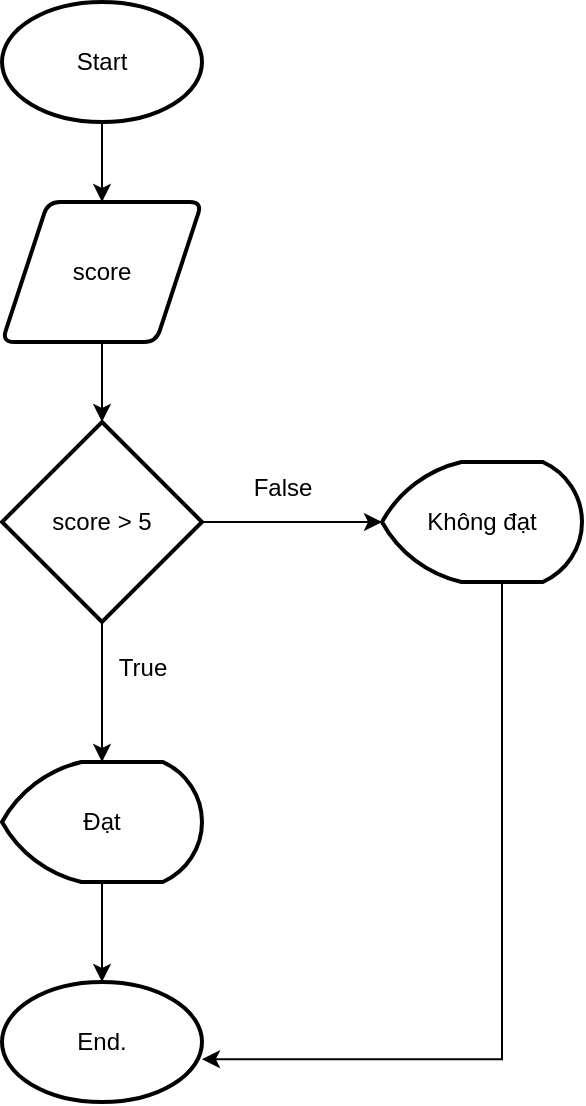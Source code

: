 <mxfile version="25.0.3">
  <diagram name="Trang-1" id="EjvwFrkTnWvs1sAY93bY">
    <mxGraphModel dx="1050" dy="653" grid="1" gridSize="10" guides="1" tooltips="1" connect="1" arrows="1" fold="1" page="1" pageScale="1" pageWidth="827" pageHeight="1169" math="0" shadow="0">
      <root>
        <mxCell id="0" />
        <mxCell id="1" parent="0" />
        <mxCell id="3--hrcypPKUlUtIGn8xM-9" style="edgeStyle=orthogonalEdgeStyle;rounded=0;orthogonalLoop=1;jettySize=auto;html=1;entryX=0.5;entryY=0;entryDx=0;entryDy=0;" edge="1" parent="1" source="3--hrcypPKUlUtIGn8xM-3" target="3--hrcypPKUlUtIGn8xM-5">
          <mxGeometry relative="1" as="geometry" />
        </mxCell>
        <mxCell id="3--hrcypPKUlUtIGn8xM-3" value="Start" style="strokeWidth=2;html=1;shape=mxgraph.flowchart.start_1;whiteSpace=wrap;" vertex="1" parent="1">
          <mxGeometry x="150" y="50" width="100" height="60" as="geometry" />
        </mxCell>
        <mxCell id="3--hrcypPKUlUtIGn8xM-4" value="End." style="strokeWidth=2;html=1;shape=mxgraph.flowchart.start_1;whiteSpace=wrap;" vertex="1" parent="1">
          <mxGeometry x="150" y="540" width="100" height="60" as="geometry" />
        </mxCell>
        <mxCell id="3--hrcypPKUlUtIGn8xM-10" style="edgeStyle=orthogonalEdgeStyle;rounded=0;orthogonalLoop=1;jettySize=auto;html=1;" edge="1" parent="1" source="3--hrcypPKUlUtIGn8xM-5" target="3--hrcypPKUlUtIGn8xM-6">
          <mxGeometry relative="1" as="geometry" />
        </mxCell>
        <mxCell id="3--hrcypPKUlUtIGn8xM-5" value="score" style="shape=parallelogram;html=1;strokeWidth=2;perimeter=parallelogramPerimeter;whiteSpace=wrap;rounded=1;arcSize=12;size=0.23;" vertex="1" parent="1">
          <mxGeometry x="150" y="150" width="100" height="70" as="geometry" />
        </mxCell>
        <mxCell id="3--hrcypPKUlUtIGn8xM-11" style="edgeStyle=orthogonalEdgeStyle;rounded=0;orthogonalLoop=1;jettySize=auto;html=1;" edge="1" parent="1" source="3--hrcypPKUlUtIGn8xM-6" target="3--hrcypPKUlUtIGn8xM-8">
          <mxGeometry relative="1" as="geometry" />
        </mxCell>
        <mxCell id="3--hrcypPKUlUtIGn8xM-6" value="score &amp;gt; 5" style="strokeWidth=2;html=1;shape=mxgraph.flowchart.decision;whiteSpace=wrap;" vertex="1" parent="1">
          <mxGeometry x="150" y="260" width="100" height="100" as="geometry" />
        </mxCell>
        <mxCell id="3--hrcypPKUlUtIGn8xM-14" style="edgeStyle=orthogonalEdgeStyle;rounded=0;orthogonalLoop=1;jettySize=auto;html=1;entryX=1;entryY=0.643;entryDx=0;entryDy=0;entryPerimeter=0;" edge="1" parent="1" source="3--hrcypPKUlUtIGn8xM-7" target="3--hrcypPKUlUtIGn8xM-4">
          <mxGeometry relative="1" as="geometry">
            <mxPoint x="390" y="580" as="targetPoint" />
            <Array as="points">
              <mxPoint x="400" y="579" />
            </Array>
          </mxGeometry>
        </mxCell>
        <mxCell id="3--hrcypPKUlUtIGn8xM-7" value="Không đạt" style="strokeWidth=2;html=1;shape=mxgraph.flowchart.display;whiteSpace=wrap;" vertex="1" parent="1">
          <mxGeometry x="340" y="280" width="100" height="60" as="geometry" />
        </mxCell>
        <mxCell id="3--hrcypPKUlUtIGn8xM-8" value="Đạt" style="strokeWidth=2;html=1;shape=mxgraph.flowchart.display;whiteSpace=wrap;" vertex="1" parent="1">
          <mxGeometry x="150" y="430" width="100" height="60" as="geometry" />
        </mxCell>
        <mxCell id="3--hrcypPKUlUtIGn8xM-12" style="edgeStyle=orthogonalEdgeStyle;rounded=0;orthogonalLoop=1;jettySize=auto;html=1;entryX=0.5;entryY=0;entryDx=0;entryDy=0;entryPerimeter=0;" edge="1" parent="1" source="3--hrcypPKUlUtIGn8xM-8" target="3--hrcypPKUlUtIGn8xM-4">
          <mxGeometry relative="1" as="geometry" />
        </mxCell>
        <mxCell id="3--hrcypPKUlUtIGn8xM-13" style="edgeStyle=orthogonalEdgeStyle;rounded=0;orthogonalLoop=1;jettySize=auto;html=1;entryX=0;entryY=0.5;entryDx=0;entryDy=0;entryPerimeter=0;" edge="1" parent="1" source="3--hrcypPKUlUtIGn8xM-6" target="3--hrcypPKUlUtIGn8xM-7">
          <mxGeometry relative="1" as="geometry" />
        </mxCell>
        <mxCell id="3--hrcypPKUlUtIGn8xM-15" value="True" style="text;html=1;align=center;verticalAlign=middle;resizable=0;points=[];autosize=1;strokeColor=none;fillColor=none;" vertex="1" parent="1">
          <mxGeometry x="195" y="368" width="50" height="30" as="geometry" />
        </mxCell>
        <mxCell id="3--hrcypPKUlUtIGn8xM-16" value="False" style="text;html=1;align=center;verticalAlign=middle;resizable=0;points=[];autosize=1;strokeColor=none;fillColor=none;" vertex="1" parent="1">
          <mxGeometry x="265" y="278" width="50" height="30" as="geometry" />
        </mxCell>
      </root>
    </mxGraphModel>
  </diagram>
</mxfile>

